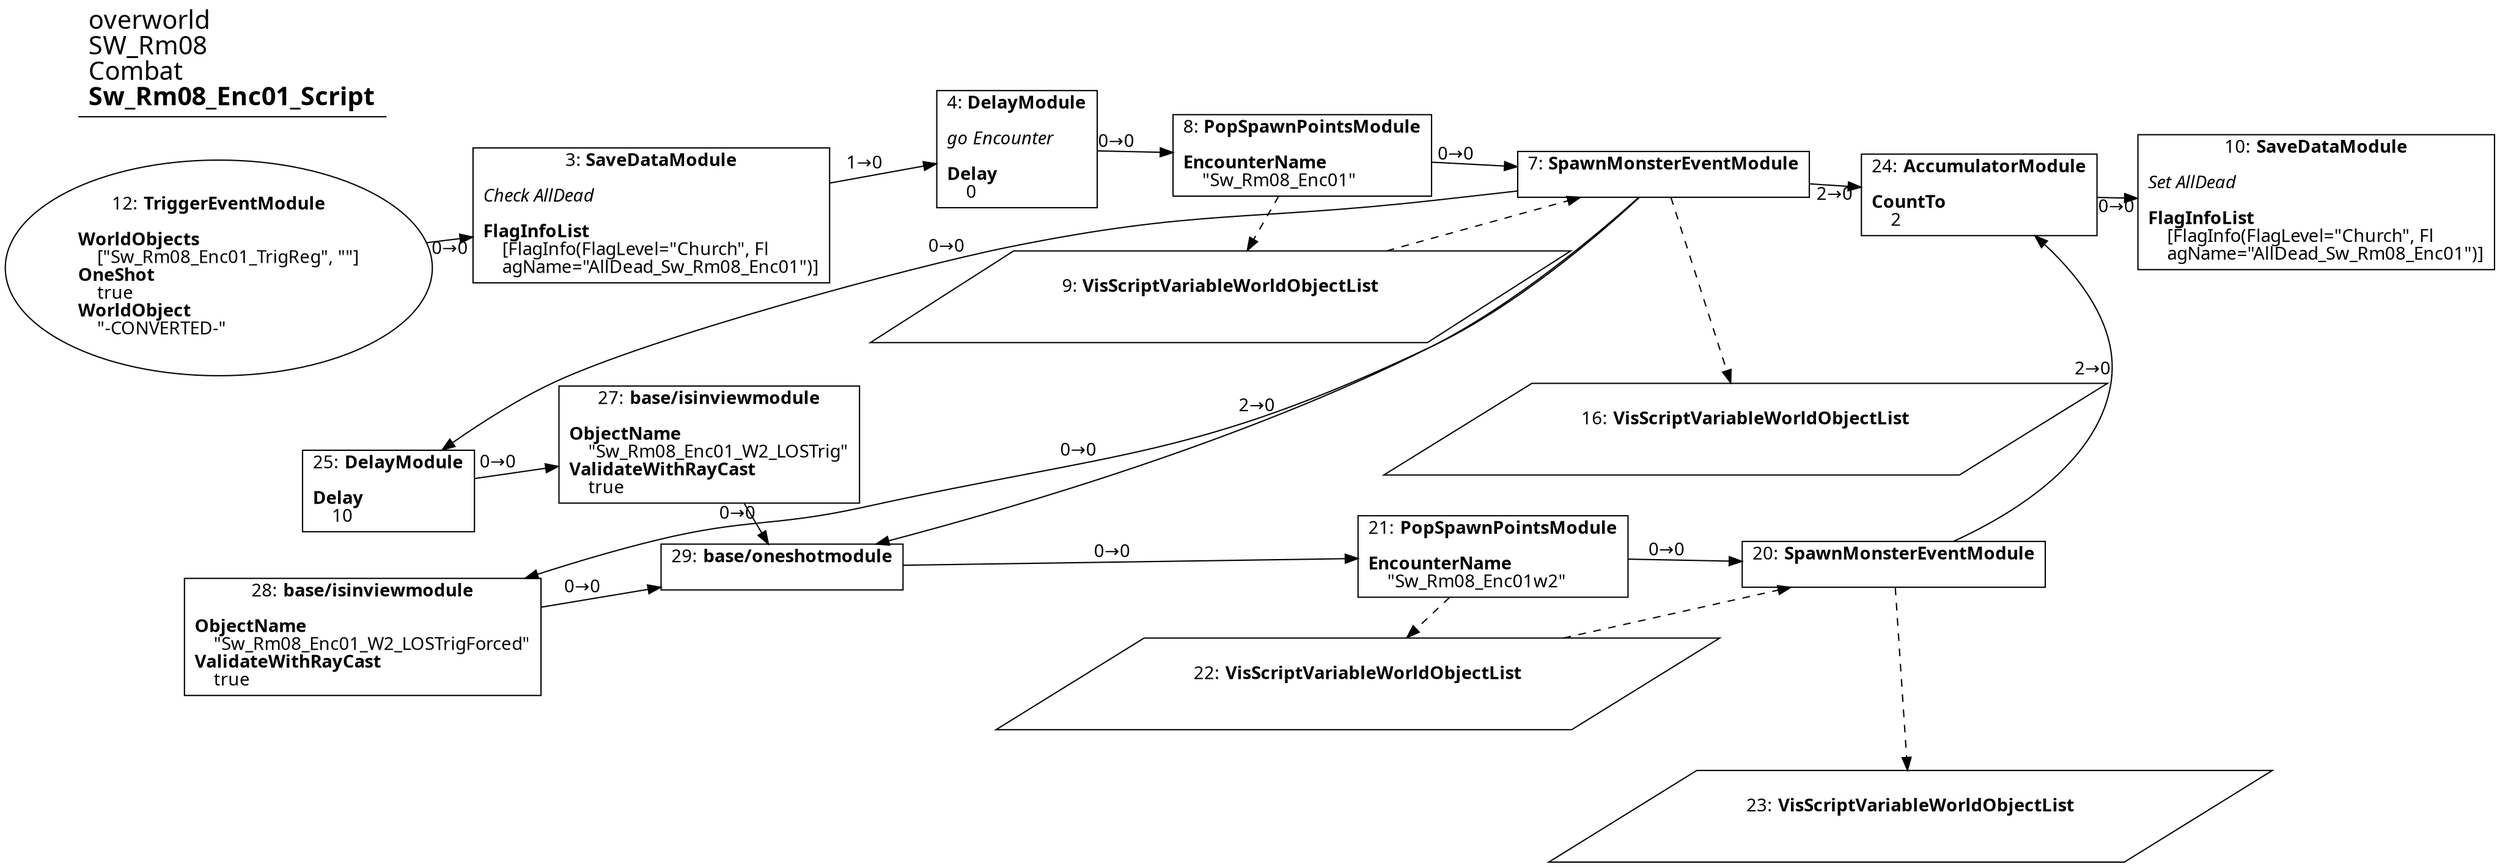 digraph {
    layout = fdp;
    overlap = prism;
    sep = "+16";
    splines = spline;

    node [ shape = box ];

    graph [ fontname = "Segoe UI" ];
    node [ fontname = "Segoe UI" ];
    edge [ fontname = "Segoe UI" ];

    3 [ label = <3: <b>SaveDataModule</b><br/><br/><i>Check AllDead<br align="left"/></i><br align="left"/><b>FlagInfoList</b><br align="left"/>    [FlagInfo(FlagLevel=&quot;Church&quot;, Fl<br align="left"/>    agName=&quot;AllDead_Sw_Rm08_Enc01&quot;)]<br align="left"/>> ];
    3 [ pos = "0.365,-0.16700001!" ];
    3 -> 4 [ label = "1→0" ];

    4 [ label = <4: <b>DelayModule</b><br/><br/><i>go Encounter<br align="left"/></i><br align="left"/><b>Delay</b><br align="left"/>    0<br align="left"/>> ];
    4 [ pos = "0.643,-0.141!" ];
    4 -> 8 [ label = "0→0" ];

    7 [ label = <7: <b>SpawnMonsterEventModule</b><br/><br/>> ];
    7 [ pos = "1.065,-0.142!" ];
    7 -> 24 [ label = "2→0" ];
    7 -> 25 [ label = "0→0" ];
    7 -> 28 [ label = "0→0" ];
    7 -> 29 [ label = "2→0" ];
    9 -> 7 [ style = dashed ];
    7 -> 16 [ style = dashed ];

    8 [ label = <8: <b>PopSpawnPointsModule</b><br/><br/><b>EncounterName</b><br align="left"/>    &quot;Sw_Rm08_Enc01&quot;<br align="left"/>> ];
    8 [ pos = "0.79200006,-0.141!" ];
    8 -> 7 [ label = "0→0" ];
    8 -> 9 [ style = dashed ];

    9 [ label = <9: <b>VisScriptVariableWorldObjectList</b><br/><br/>> ];
    9 [ shape = parallelogram ]
    9 [ pos = "0.813,-0.27!" ];

    10 [ label = <10: <b>SaveDataModule</b><br/><br/><i>Set AllDead<br align="left"/></i><br align="left"/><b>FlagInfoList</b><br align="left"/>    [FlagInfo(FlagLevel=&quot;Church&quot;, Fl<br align="left"/>    agName=&quot;AllDead_Sw_Rm08_Enc01&quot;)]<br align="left"/>> ];
    10 [ pos = "1.741,-0.142!" ];

    12 [ label = <12: <b>TriggerEventModule</b><br/><br/><b>WorldObjects</b><br align="left"/>    [&quot;Sw_Rm08_Enc01_TrigReg&quot;, &quot;&quot;]<br align="left"/><b>OneShot</b><br align="left"/>    true<br align="left"/><b>WorldObject</b><br align="left"/>    &quot;-CONVERTED-&quot;<br align="left"/>> ];
    12 [ shape = oval ]
    12 [ pos = "0.10700001,-0.164!" ];
    12 -> 3 [ label = "0→0" ];

    16 [ label = <16: <b>VisScriptVariableWorldObjectList</b><br/><br/>> ];
    16 [ shape = parallelogram ]
    16 [ pos = "1.1010001,-0.35200003!" ];

    20 [ label = <20: <b>SpawnMonsterEventModule</b><br/><br/>> ];
    20 [ pos = "1.325,-0.551!" ];
    20 -> 24 [ label = "2→0" ];
    22 -> 20 [ style = dashed ];
    20 -> 23 [ style = dashed ];

    21 [ label = <21: <b>PopSpawnPointsModule</b><br/><br/><b>EncounterName</b><br align="left"/>    &quot;Sw_Rm08_Enc01w2&quot;<br align="left"/>> ];
    21 [ pos = "1.052,-0.55!" ];
    21 -> 20 [ label = "0→0" ];
    21 -> 22 [ style = dashed ];

    22 [ label = <22: <b>VisScriptVariableWorldObjectList</b><br/><br/>> ];
    22 [ shape = parallelogram ]
    22 [ pos = "1.0730001,-0.679!" ];

    23 [ label = <23: <b>VisScriptVariableWorldObjectList</b><br/><br/>> ];
    23 [ shape = parallelogram ]
    23 [ pos = "1.3610001,-0.76100004!" ];

    24 [ label = <24: <b>AccumulatorModule</b><br/><br/><b>CountTo</b><br align="left"/>    2<br align="left"/>> ];
    24 [ pos = "1.531,-0.142!" ];
    24 -> 10 [ label = "0→0" ];

    25 [ label = <25: <b>DelayModule</b><br/><br/><b>Delay</b><br align="left"/>    10<br align="left"/>> ];
    25 [ pos = "0.351,-0.41900003!" ];
    25 -> 27 [ label = "0→0" ];

    27 [ label = <27: <b>base/isinviewmodule</b><br/><br/><b>ObjectName</b><br align="left"/>    &quot;Sw_Rm08_Enc01_W2_LOSTrig&quot;<br align="left"/><b>ValidateWithRayCast</b><br align="left"/>    true<br align="left"/>> ];
    27 [ pos = "0.51100004,-0.41900003!" ];
    27 -> 29 [ label = "0→0" ];

    28 [ label = <28: <b>base/isinviewmodule</b><br/><br/><b>ObjectName</b><br align="left"/>    &quot;Sw_Rm08_Enc01_W2_LOSTrigForced&quot;<br align="left"/><b>ValidateWithRayCast</b><br align="left"/>    true<br align="left"/>> ];
    28 [ pos = "0.34500003,-0.61300004!" ];
    28 -> 29 [ label = "0→0" ];

    29 [ label = <29: <b>base/oneshotmodule</b><br/><br/>> ];
    29 [ pos = "0.71900004,-0.60300004!" ];
    29 -> 21 [ label = "0→0" ];

    title [ pos = "0.106000006,-0.14!" ];
    title [ shape = underline ];
    title [ label = <<font point-size="20">overworld<br align="left"/>SW_Rm08<br align="left"/>Combat<br align="left"/><b>Sw_Rm08_Enc01_Script</b><br align="left"/></font>> ];
}
